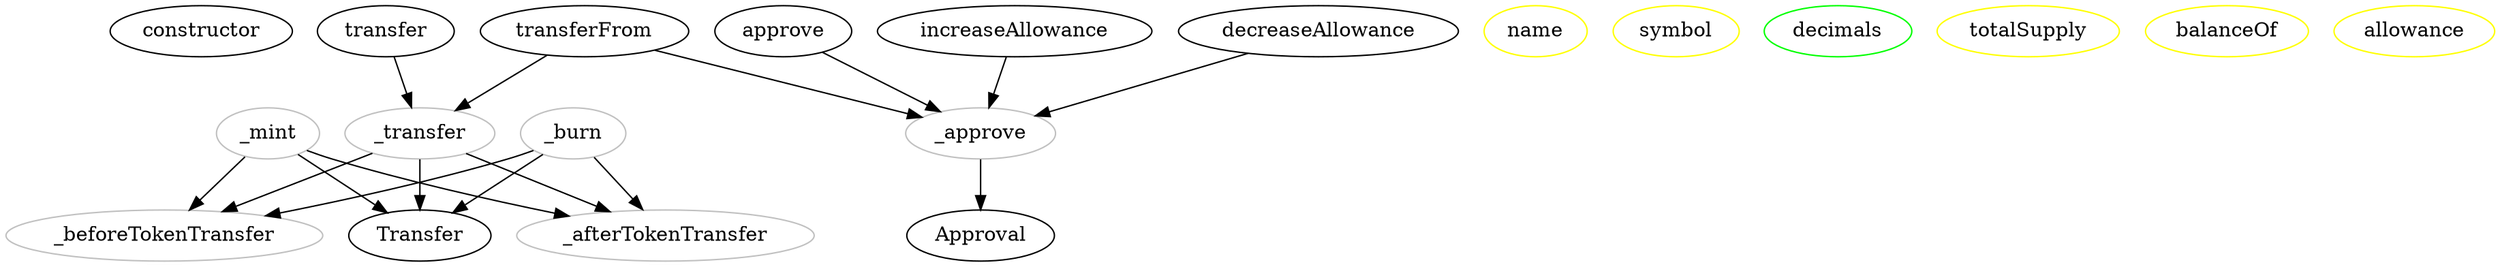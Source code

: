 strict digraph {
  constructor
  _mint [color=gray]
  _beforeTokenTransfer [color=gray]
  Transfer
  _afterTokenTransfer [color=gray]
  name [color=yellow]
  symbol [color=yellow]
  decimals [color=green]
  totalSupply [color=yellow]
  balanceOf [color=yellow]
  transfer
  _transfer [color=gray]
  allowance [color=yellow]
  approve
  _approve [color=gray]
  transferFrom
  increaseAllowance
  decreaseAllowance
  _burn [color=gray]
  Approval
  _mint -> _beforeTokenTransfer
  _mint -> Transfer
  _mint -> _afterTokenTransfer
  transfer -> _transfer
  approve -> _approve
  transferFrom -> _transfer
  transferFrom -> _approve
  increaseAllowance -> _approve
  decreaseAllowance -> _approve
  _transfer -> _beforeTokenTransfer
  _transfer -> Transfer
  _transfer -> _afterTokenTransfer
  _burn -> _beforeTokenTransfer
  _burn -> Transfer
  _burn -> _afterTokenTransfer
  _approve -> Approval
}

